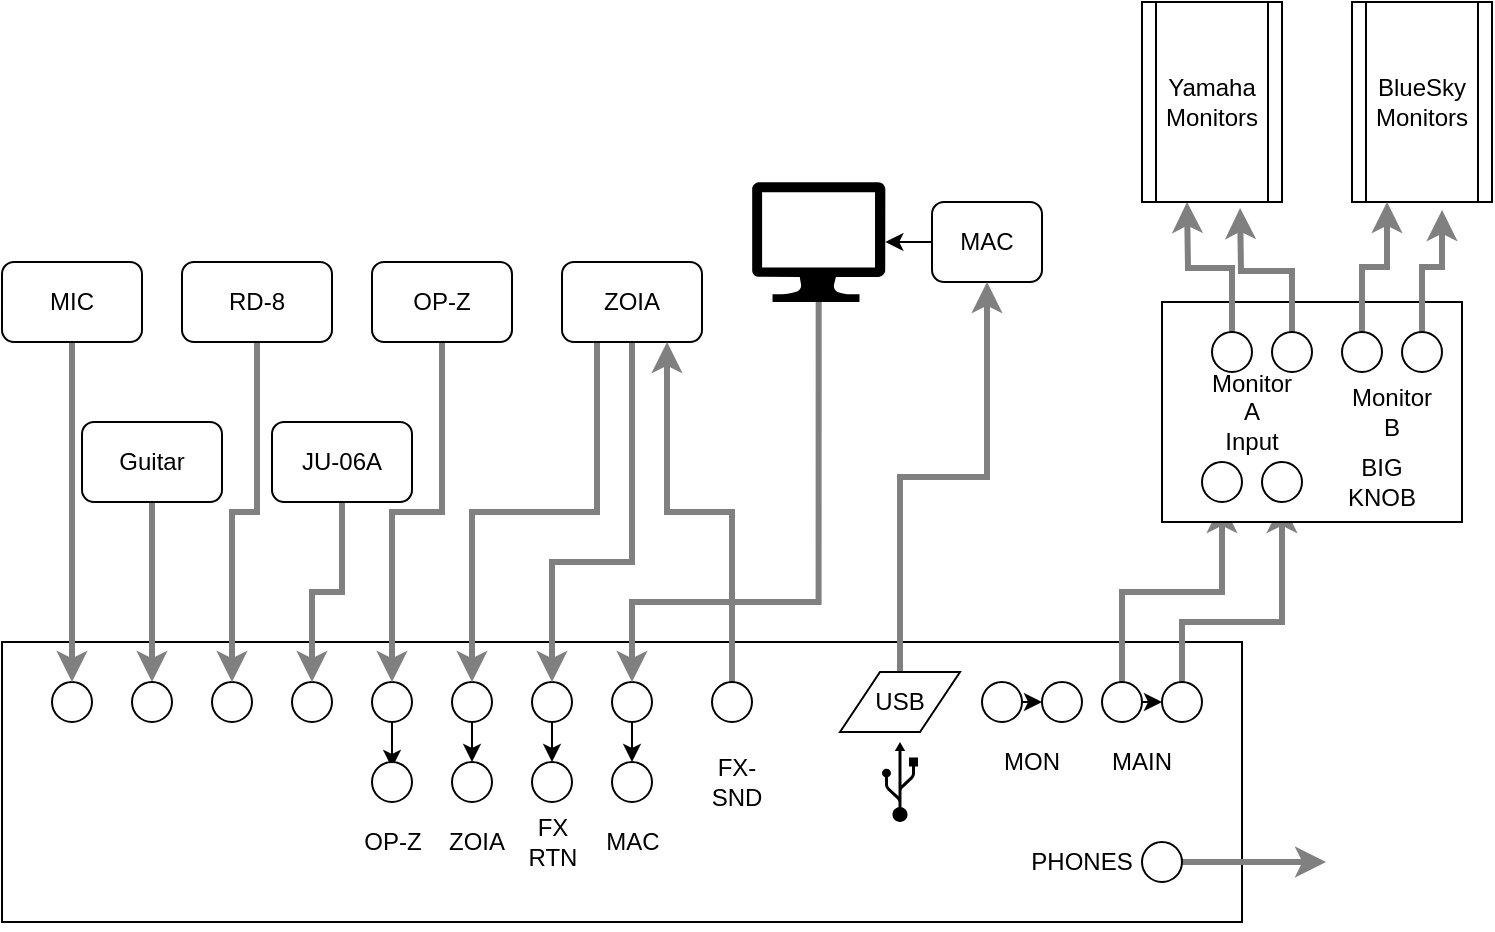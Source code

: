 <mxfile version="14.4.2" type="github">
  <diagram id="0rPY9b9the-vHaNKAwIG" name="Page-1">
    <mxGraphModel dx="1400" dy="959" grid="1" gridSize="10" guides="1" tooltips="1" connect="1" arrows="1" fold="1" page="1" pageScale="1" pageWidth="850" pageHeight="1100" math="0" shadow="0">
      <root>
        <mxCell id="0" />
        <mxCell id="1" parent="0" />
        <mxCell id="681xsgQmHqRQnjf-dhJd-1" value="v" style="whiteSpace=wrap;html=1;" vertex="1" parent="1">
          <mxGeometry x="70" y="390" width="620" height="140" as="geometry" />
        </mxCell>
        <mxCell id="681xsgQmHqRQnjf-dhJd-2" value="" style="ellipse;whiteSpace=wrap;html=1;aspect=fixed;" vertex="1" parent="1">
          <mxGeometry x="95" y="410" width="20" height="20" as="geometry" />
        </mxCell>
        <mxCell id="681xsgQmHqRQnjf-dhJd-46" style="edgeStyle=orthogonalEdgeStyle;rounded=0;orthogonalLoop=1;jettySize=auto;html=1;exitX=0.5;exitY=1;exitDx=0;exitDy=0;entryX=0.5;entryY=0;entryDx=0;entryDy=0;strokeWidth=3;strokeColor=#808080;" edge="1" parent="1" source="681xsgQmHqRQnjf-dhJd-47" target="681xsgQmHqRQnjf-dhJd-6">
          <mxGeometry relative="1" as="geometry">
            <mxPoint x="145" y="340" as="sourcePoint" />
          </mxGeometry>
        </mxCell>
        <mxCell id="681xsgQmHqRQnjf-dhJd-6" value="" style="ellipse;whiteSpace=wrap;html=1;aspect=fixed;" vertex="1" parent="1">
          <mxGeometry x="135" y="410" width="20" height="20" as="geometry" />
        </mxCell>
        <mxCell id="681xsgQmHqRQnjf-dhJd-7" value="" style="ellipse;whiteSpace=wrap;html=1;aspect=fixed;" vertex="1" parent="1">
          <mxGeometry x="175" y="410" width="20" height="20" as="geometry" />
        </mxCell>
        <mxCell id="681xsgQmHqRQnjf-dhJd-8" value="" style="ellipse;whiteSpace=wrap;html=1;aspect=fixed;" vertex="1" parent="1">
          <mxGeometry x="215" y="410" width="20" height="20" as="geometry" />
        </mxCell>
        <mxCell id="681xsgQmHqRQnjf-dhJd-38" style="edgeStyle=orthogonalEdgeStyle;rounded=0;orthogonalLoop=1;jettySize=auto;html=1;exitX=0.5;exitY=1;exitDx=0;exitDy=0;" edge="1" parent="1" source="681xsgQmHqRQnjf-dhJd-9">
          <mxGeometry relative="1" as="geometry">
            <mxPoint x="265" y="453" as="targetPoint" />
          </mxGeometry>
        </mxCell>
        <mxCell id="681xsgQmHqRQnjf-dhJd-9" value="" style="ellipse;whiteSpace=wrap;html=1;aspect=fixed;" vertex="1" parent="1">
          <mxGeometry x="255" y="410" width="20" height="20" as="geometry" />
        </mxCell>
        <mxCell id="681xsgQmHqRQnjf-dhJd-37" style="edgeStyle=orthogonalEdgeStyle;rounded=0;orthogonalLoop=1;jettySize=auto;html=1;exitX=0.5;exitY=1;exitDx=0;exitDy=0;entryX=0.5;entryY=0;entryDx=0;entryDy=0;" edge="1" parent="1" source="681xsgQmHqRQnjf-dhJd-10" target="681xsgQmHqRQnjf-dhJd-16">
          <mxGeometry relative="1" as="geometry" />
        </mxCell>
        <mxCell id="681xsgQmHqRQnjf-dhJd-10" value="" style="ellipse;whiteSpace=wrap;html=1;aspect=fixed;" vertex="1" parent="1">
          <mxGeometry x="295" y="410" width="20" height="20" as="geometry" />
        </mxCell>
        <mxCell id="681xsgQmHqRQnjf-dhJd-36" style="edgeStyle=orthogonalEdgeStyle;rounded=0;orthogonalLoop=1;jettySize=auto;html=1;exitX=0.5;exitY=1;exitDx=0;exitDy=0;entryX=0.5;entryY=0;entryDx=0;entryDy=0;" edge="1" parent="1" source="681xsgQmHqRQnjf-dhJd-13" target="681xsgQmHqRQnjf-dhJd-17">
          <mxGeometry relative="1" as="geometry" />
        </mxCell>
        <mxCell id="681xsgQmHqRQnjf-dhJd-13" value="" style="ellipse;whiteSpace=wrap;html=1;aspect=fixed;" vertex="1" parent="1">
          <mxGeometry x="335" y="410" width="20" height="20" as="geometry" />
        </mxCell>
        <mxCell id="681xsgQmHqRQnjf-dhJd-39" style="edgeStyle=orthogonalEdgeStyle;rounded=0;orthogonalLoop=1;jettySize=auto;html=1;exitX=0.5;exitY=1;exitDx=0;exitDy=0;entryX=0.5;entryY=0;entryDx=0;entryDy=0;" edge="1" parent="1" source="681xsgQmHqRQnjf-dhJd-14" target="681xsgQmHqRQnjf-dhJd-18">
          <mxGeometry relative="1" as="geometry" />
        </mxCell>
        <mxCell id="681xsgQmHqRQnjf-dhJd-14" value="" style="ellipse;whiteSpace=wrap;html=1;aspect=fixed;" vertex="1" parent="1">
          <mxGeometry x="375" y="410" width="20" height="20" as="geometry" />
        </mxCell>
        <mxCell id="681xsgQmHqRQnjf-dhJd-15" value="" style="ellipse;whiteSpace=wrap;html=1;aspect=fixed;" vertex="1" parent="1">
          <mxGeometry x="255" y="450" width="20" height="20" as="geometry" />
        </mxCell>
        <mxCell id="681xsgQmHqRQnjf-dhJd-16" value="" style="ellipse;whiteSpace=wrap;html=1;aspect=fixed;" vertex="1" parent="1">
          <mxGeometry x="295" y="450" width="20" height="20" as="geometry" />
        </mxCell>
        <mxCell id="681xsgQmHqRQnjf-dhJd-17" value="" style="ellipse;whiteSpace=wrap;html=1;aspect=fixed;" vertex="1" parent="1">
          <mxGeometry x="335" y="450" width="20" height="20" as="geometry" />
        </mxCell>
        <mxCell id="681xsgQmHqRQnjf-dhJd-18" value="" style="ellipse;whiteSpace=wrap;html=1;aspect=fixed;" vertex="1" parent="1">
          <mxGeometry x="375" y="450" width="20" height="20" as="geometry" />
        </mxCell>
        <mxCell id="681xsgQmHqRQnjf-dhJd-40" style="edgeStyle=orthogonalEdgeStyle;rounded=0;orthogonalLoop=1;jettySize=auto;html=1;exitX=1;exitY=0.5;exitDx=0;exitDy=0;entryX=0;entryY=0.5;entryDx=0;entryDy=0;" edge="1" parent="1" source="681xsgQmHqRQnjf-dhJd-19" target="681xsgQmHqRQnjf-dhJd-20">
          <mxGeometry relative="1" as="geometry" />
        </mxCell>
        <mxCell id="681xsgQmHqRQnjf-dhJd-19" value="" style="ellipse;whiteSpace=wrap;html=1;aspect=fixed;" vertex="1" parent="1">
          <mxGeometry x="560" y="410" width="20" height="20" as="geometry" />
        </mxCell>
        <mxCell id="681xsgQmHqRQnjf-dhJd-20" value="" style="ellipse;whiteSpace=wrap;html=1;aspect=fixed;" vertex="1" parent="1">
          <mxGeometry x="590" y="410" width="20" height="20" as="geometry" />
        </mxCell>
        <mxCell id="681xsgQmHqRQnjf-dhJd-33" style="edgeStyle=orthogonalEdgeStyle;rounded=0;orthogonalLoop=1;jettySize=auto;html=1;exitX=0.5;exitY=1;exitDx=0;exitDy=0;entryX=0.5;entryY=0;entryDx=0;entryDy=0;strokeWidth=3;strokeColor=#808080;" edge="1" parent="1" source="681xsgQmHqRQnjf-dhJd-22" target="681xsgQmHqRQnjf-dhJd-2">
          <mxGeometry relative="1" as="geometry" />
        </mxCell>
        <mxCell id="681xsgQmHqRQnjf-dhJd-22" value="MIC" style="rounded=1;whiteSpace=wrap;html=1;" vertex="1" parent="1">
          <mxGeometry x="70" y="200" width="70" height="40" as="geometry" />
        </mxCell>
        <mxCell id="681xsgQmHqRQnjf-dhJd-34" style="edgeStyle=orthogonalEdgeStyle;rounded=0;orthogonalLoop=1;jettySize=auto;html=1;exitX=0.5;exitY=1;exitDx=0;exitDy=0;entryX=0.5;entryY=0;entryDx=0;entryDy=0;strokeWidth=3;strokeColor=#808080;" edge="1" parent="1" source="681xsgQmHqRQnjf-dhJd-23" target="681xsgQmHqRQnjf-dhJd-7">
          <mxGeometry relative="1" as="geometry" />
        </mxCell>
        <mxCell id="681xsgQmHqRQnjf-dhJd-23" value="RD-8" style="rounded=1;whiteSpace=wrap;html=1;" vertex="1" parent="1">
          <mxGeometry x="160" y="200" width="75" height="40" as="geometry" />
        </mxCell>
        <mxCell id="681xsgQmHqRQnjf-dhJd-35" style="edgeStyle=orthogonalEdgeStyle;rounded=0;orthogonalLoop=1;jettySize=auto;html=1;exitX=0.5;exitY=1;exitDx=0;exitDy=0;entryX=0.5;entryY=0;entryDx=0;entryDy=0;strokeWidth=3;strokeColor=#808080;" edge="1" parent="1" source="681xsgQmHqRQnjf-dhJd-24" target="681xsgQmHqRQnjf-dhJd-9">
          <mxGeometry relative="1" as="geometry">
            <mxPoint x="240" y="360" as="targetPoint" />
          </mxGeometry>
        </mxCell>
        <mxCell id="681xsgQmHqRQnjf-dhJd-24" value="OP-Z" style="rounded=1;whiteSpace=wrap;html=1;" vertex="1" parent="1">
          <mxGeometry x="255" y="200" width="70" height="40" as="geometry" />
        </mxCell>
        <mxCell id="681xsgQmHqRQnjf-dhJd-42" style="edgeStyle=orthogonalEdgeStyle;rounded=0;orthogonalLoop=1;jettySize=auto;html=1;exitX=0.5;exitY=1;exitDx=0;exitDy=0;entryX=0.5;entryY=0;entryDx=0;entryDy=0;strokeWidth=3;strokeColor=#808080;" edge="1" parent="1" source="681xsgQmHqRQnjf-dhJd-25" target="681xsgQmHqRQnjf-dhJd-13">
          <mxGeometry relative="1" as="geometry">
            <Array as="points">
              <mxPoint x="385" y="350" />
              <mxPoint x="345" y="350" />
            </Array>
          </mxGeometry>
        </mxCell>
        <mxCell id="681xsgQmHqRQnjf-dhJd-89" style="edgeStyle=orthogonalEdgeStyle;rounded=0;orthogonalLoop=1;jettySize=auto;html=1;exitX=0.25;exitY=1;exitDx=0;exitDy=0;entryX=0.5;entryY=0;entryDx=0;entryDy=0;strokeWidth=3;strokeColor=#808080;" edge="1" parent="1" source="681xsgQmHqRQnjf-dhJd-25" target="681xsgQmHqRQnjf-dhJd-10">
          <mxGeometry relative="1" as="geometry" />
        </mxCell>
        <mxCell id="681xsgQmHqRQnjf-dhJd-25" value="ZOIA" style="rounded=1;whiteSpace=wrap;html=1;" vertex="1" parent="1">
          <mxGeometry x="350" y="200" width="70" height="40" as="geometry" />
        </mxCell>
        <mxCell id="681xsgQmHqRQnjf-dhJd-43" style="edgeStyle=orthogonalEdgeStyle;rounded=0;orthogonalLoop=1;jettySize=auto;html=1;exitX=0.5;exitY=1;exitDx=0;exitDy=0;entryX=0.5;entryY=0;entryDx=0;entryDy=0;exitPerimeter=0;strokeWidth=3;strokeColor=#808080;" edge="1" parent="1" source="681xsgQmHqRQnjf-dhJd-82" target="681xsgQmHqRQnjf-dhJd-14">
          <mxGeometry relative="1" as="geometry">
            <Array as="points">
              <mxPoint x="478" y="370" />
              <mxPoint x="385" y="370" />
            </Array>
          </mxGeometry>
        </mxCell>
        <mxCell id="681xsgQmHqRQnjf-dhJd-91" style="edgeStyle=orthogonalEdgeStyle;rounded=0;orthogonalLoop=1;jettySize=auto;html=1;exitX=0;exitY=0.5;exitDx=0;exitDy=0;entryX=1;entryY=0.5;entryDx=0;entryDy=0;entryPerimeter=0;" edge="1" parent="1" source="681xsgQmHqRQnjf-dhJd-26" target="681xsgQmHqRQnjf-dhJd-82">
          <mxGeometry relative="1" as="geometry" />
        </mxCell>
        <mxCell id="681xsgQmHqRQnjf-dhJd-26" value="MAC" style="rounded=1;whiteSpace=wrap;html=1;" vertex="1" parent="1">
          <mxGeometry x="535" y="170" width="55" height="40" as="geometry" />
        </mxCell>
        <mxCell id="681xsgQmHqRQnjf-dhJd-41" style="edgeStyle=orthogonalEdgeStyle;rounded=0;orthogonalLoop=1;jettySize=auto;html=1;exitX=1;exitY=0.5;exitDx=0;exitDy=0;entryX=0;entryY=0.5;entryDx=0;entryDy=0;" edge="1" parent="1" source="681xsgQmHqRQnjf-dhJd-27" target="681xsgQmHqRQnjf-dhJd-28">
          <mxGeometry relative="1" as="geometry" />
        </mxCell>
        <mxCell id="681xsgQmHqRQnjf-dhJd-63" style="edgeStyle=orthogonalEdgeStyle;rounded=0;orthogonalLoop=1;jettySize=auto;html=1;exitX=0.5;exitY=0;exitDx=0;exitDy=0;strokeWidth=3;strokeColor=#808080;" edge="1" parent="1" source="681xsgQmHqRQnjf-dhJd-27" target="681xsgQmHqRQnjf-dhJd-57">
          <mxGeometry relative="1" as="geometry" />
        </mxCell>
        <mxCell id="681xsgQmHqRQnjf-dhJd-27" value="" style="ellipse;whiteSpace=wrap;html=1;aspect=fixed;" vertex="1" parent="1">
          <mxGeometry x="620" y="410" width="20" height="20" as="geometry" />
        </mxCell>
        <mxCell id="681xsgQmHqRQnjf-dhJd-64" style="edgeStyle=orthogonalEdgeStyle;rounded=0;orthogonalLoop=1;jettySize=auto;html=1;exitX=0.5;exitY=0;exitDx=0;exitDy=0;entryX=0.5;entryY=1;entryDx=0;entryDy=0;strokeWidth=3;strokeColor=#808080;" edge="1" parent="1" source="681xsgQmHqRQnjf-dhJd-28" target="681xsgQmHqRQnjf-dhJd-58">
          <mxGeometry relative="1" as="geometry">
            <Array as="points">
              <mxPoint x="660" y="380" />
              <mxPoint x="710" y="380" />
            </Array>
          </mxGeometry>
        </mxCell>
        <mxCell id="681xsgQmHqRQnjf-dhJd-28" value="" style="ellipse;whiteSpace=wrap;html=1;aspect=fixed;" vertex="1" parent="1">
          <mxGeometry x="650" y="410" width="20" height="20" as="geometry" />
        </mxCell>
        <mxCell id="681xsgQmHqRQnjf-dhJd-30" value="BlueSky Monitors" style="shape=process;whiteSpace=wrap;html=1;backgroundOutline=1;" vertex="1" parent="1">
          <mxGeometry x="745" y="70" width="70" height="100" as="geometry" />
        </mxCell>
        <mxCell id="681xsgQmHqRQnjf-dhJd-31" value="MAIN" style="text;html=1;strokeColor=none;fillColor=none;align=center;verticalAlign=middle;whiteSpace=wrap;rounded=0;" vertex="1" parent="1">
          <mxGeometry x="620" y="440" width="40" height="20" as="geometry" />
        </mxCell>
        <mxCell id="681xsgQmHqRQnjf-dhJd-32" value="MON" style="text;html=1;strokeColor=none;fillColor=none;align=center;verticalAlign=middle;whiteSpace=wrap;rounded=0;" vertex="1" parent="1">
          <mxGeometry x="565" y="440" width="40" height="20" as="geometry" />
        </mxCell>
        <mxCell id="681xsgQmHqRQnjf-dhJd-47" value="Guitar" style="rounded=1;whiteSpace=wrap;html=1;" vertex="1" parent="1">
          <mxGeometry x="110" y="280" width="70" height="40" as="geometry" />
        </mxCell>
        <mxCell id="681xsgQmHqRQnjf-dhJd-88" style="edgeStyle=orthogonalEdgeStyle;rounded=0;orthogonalLoop=1;jettySize=auto;html=1;exitX=0.5;exitY=0;exitDx=0;exitDy=0;entryX=0.75;entryY=1;entryDx=0;entryDy=0;strokeWidth=3;strokeColor=#808080;" edge="1" parent="1" source="681xsgQmHqRQnjf-dhJd-48" target="681xsgQmHqRQnjf-dhJd-25">
          <mxGeometry relative="1" as="geometry" />
        </mxCell>
        <mxCell id="681xsgQmHqRQnjf-dhJd-48" value="" style="ellipse;whiteSpace=wrap;html=1;aspect=fixed;" vertex="1" parent="1">
          <mxGeometry x="425" y="410" width="20" height="20" as="geometry" />
        </mxCell>
        <mxCell id="681xsgQmHqRQnjf-dhJd-49" value="FX-SND" style="text;html=1;strokeColor=none;fillColor=none;align=center;verticalAlign=middle;whiteSpace=wrap;rounded=0;" vertex="1" parent="1">
          <mxGeometry x="420" y="450" width="35" height="20" as="geometry" />
        </mxCell>
        <mxCell id="681xsgQmHqRQnjf-dhJd-50" value="" style="whiteSpace=wrap;html=1;" vertex="1" parent="1">
          <mxGeometry x="650" y="220" width="150" height="110" as="geometry" />
        </mxCell>
        <mxCell id="681xsgQmHqRQnjf-dhJd-65" style="edgeStyle=orthogonalEdgeStyle;rounded=0;orthogonalLoop=1;jettySize=auto;html=1;exitX=0.5;exitY=0;exitDx=0;exitDy=0;entryX=0.25;entryY=1;entryDx=0;entryDy=0;strokeWidth=3;strokeColor=#808080;" edge="1" parent="1" source="681xsgQmHqRQnjf-dhJd-53">
          <mxGeometry relative="1" as="geometry">
            <mxPoint x="662.5" y="170" as="targetPoint" />
          </mxGeometry>
        </mxCell>
        <mxCell id="681xsgQmHqRQnjf-dhJd-53" value="" style="ellipse;whiteSpace=wrap;html=1;aspect=fixed;" vertex="1" parent="1">
          <mxGeometry x="675" y="235" width="20" height="20" as="geometry" />
        </mxCell>
        <mxCell id="681xsgQmHqRQnjf-dhJd-66" style="edgeStyle=orthogonalEdgeStyle;rounded=0;orthogonalLoop=1;jettySize=auto;html=1;exitX=0.5;exitY=0;exitDx=0;exitDy=0;entryX=0.629;entryY=1.03;entryDx=0;entryDy=0;entryPerimeter=0;strokeWidth=3;strokeColor=#808080;" edge="1" parent="1" source="681xsgQmHqRQnjf-dhJd-54">
          <mxGeometry relative="1" as="geometry">
            <mxPoint x="689.03" y="173" as="targetPoint" />
          </mxGeometry>
        </mxCell>
        <mxCell id="681xsgQmHqRQnjf-dhJd-54" value="" style="ellipse;whiteSpace=wrap;html=1;aspect=fixed;" vertex="1" parent="1">
          <mxGeometry x="705" y="235" width="20" height="20" as="geometry" />
        </mxCell>
        <mxCell id="681xsgQmHqRQnjf-dhJd-67" style="edgeStyle=orthogonalEdgeStyle;rounded=0;orthogonalLoop=1;jettySize=auto;html=1;exitX=0.5;exitY=0;exitDx=0;exitDy=0;entryX=0.25;entryY=1;entryDx=0;entryDy=0;strokeWidth=3;strokeColor=#808080;" edge="1" parent="1" source="681xsgQmHqRQnjf-dhJd-55" target="681xsgQmHqRQnjf-dhJd-30">
          <mxGeometry relative="1" as="geometry" />
        </mxCell>
        <mxCell id="681xsgQmHqRQnjf-dhJd-55" value="" style="ellipse;whiteSpace=wrap;html=1;aspect=fixed;" vertex="1" parent="1">
          <mxGeometry x="740" y="235" width="20" height="20" as="geometry" />
        </mxCell>
        <mxCell id="681xsgQmHqRQnjf-dhJd-68" style="edgeStyle=orthogonalEdgeStyle;rounded=0;orthogonalLoop=1;jettySize=auto;html=1;exitX=0.5;exitY=0;exitDx=0;exitDy=0;entryX=0.643;entryY=1.04;entryDx=0;entryDy=0;entryPerimeter=0;strokeWidth=3;strokeColor=#808080;" edge="1" parent="1" source="681xsgQmHqRQnjf-dhJd-56" target="681xsgQmHqRQnjf-dhJd-30">
          <mxGeometry relative="1" as="geometry" />
        </mxCell>
        <mxCell id="681xsgQmHqRQnjf-dhJd-56" value="" style="ellipse;whiteSpace=wrap;html=1;aspect=fixed;" vertex="1" parent="1">
          <mxGeometry x="770" y="235" width="20" height="20" as="geometry" />
        </mxCell>
        <mxCell id="681xsgQmHqRQnjf-dhJd-57" value="" style="ellipse;whiteSpace=wrap;html=1;aspect=fixed;" vertex="1" parent="1">
          <mxGeometry x="670" y="300" width="20" height="20" as="geometry" />
        </mxCell>
        <mxCell id="681xsgQmHqRQnjf-dhJd-58" value="" style="ellipse;whiteSpace=wrap;html=1;aspect=fixed;" vertex="1" parent="1">
          <mxGeometry x="700" y="300" width="20" height="20" as="geometry" />
        </mxCell>
        <mxCell id="681xsgQmHqRQnjf-dhJd-60" value="Monitor A&lt;br&gt;Input" style="text;html=1;strokeColor=none;fillColor=none;align=center;verticalAlign=middle;whiteSpace=wrap;rounded=0;" vertex="1" parent="1">
          <mxGeometry x="675" y="265" width="40" height="20" as="geometry" />
        </mxCell>
        <mxCell id="681xsgQmHqRQnjf-dhJd-61" value="Monitor B" style="text;html=1;strokeColor=none;fillColor=none;align=center;verticalAlign=middle;whiteSpace=wrap;rounded=0;" vertex="1" parent="1">
          <mxGeometry x="745" y="265" width="40" height="20" as="geometry" />
        </mxCell>
        <mxCell id="681xsgQmHqRQnjf-dhJd-70" value="BIG KNOB" style="text;html=1;strokeColor=none;fillColor=none;align=center;verticalAlign=middle;whiteSpace=wrap;rounded=0;" vertex="1" parent="1">
          <mxGeometry x="740" y="300" width="40" height="20" as="geometry" />
        </mxCell>
        <mxCell id="681xsgQmHqRQnjf-dhJd-71" value="" style="shape=image;html=1;verticalAlign=top;verticalLabelPosition=bottom;labelBackgroundColor=#ffffff;imageAspect=0;aspect=fixed;image=https://cdn2.iconfinder.com/data/icons/kitchen-appliances-computers-and-electronics/32/Appliances-10-128.png" vertex="1" parent="1">
          <mxGeometry x="732" y="466" width="68" height="68" as="geometry" />
        </mxCell>
        <mxCell id="681xsgQmHqRQnjf-dhJd-96" style="edgeStyle=orthogonalEdgeStyle;rounded=0;orthogonalLoop=1;jettySize=auto;html=1;exitX=1;exitY=0.5;exitDx=0;exitDy=0;entryX=0;entryY=0.5;entryDx=0;entryDy=0;strokeWidth=3;strokeColor=#808080;" edge="1" parent="1" source="681xsgQmHqRQnjf-dhJd-72" target="681xsgQmHqRQnjf-dhJd-71">
          <mxGeometry relative="1" as="geometry" />
        </mxCell>
        <mxCell id="681xsgQmHqRQnjf-dhJd-72" value="" style="ellipse;whiteSpace=wrap;html=1;aspect=fixed;" vertex="1" parent="1">
          <mxGeometry x="640" y="490" width="20" height="20" as="geometry" />
        </mxCell>
        <mxCell id="681xsgQmHqRQnjf-dhJd-74" value="PHONES" style="text;html=1;strokeColor=none;fillColor=none;align=center;verticalAlign=middle;whiteSpace=wrap;rounded=0;" vertex="1" parent="1">
          <mxGeometry x="590" y="490" width="40" height="20" as="geometry" />
        </mxCell>
        <mxCell id="681xsgQmHqRQnjf-dhJd-75" value="" style="shape=mxgraph.signs.tech.usb;html=1;pointerEvents=1;fillColor=#000000;strokeColor=none;verticalLabelPosition=bottom;verticalAlign=top;align=center;" vertex="1" parent="1">
          <mxGeometry x="510" y="440" width="18" height="40" as="geometry" />
        </mxCell>
        <mxCell id="681xsgQmHqRQnjf-dhJd-81" value="Yamaha&lt;br&gt;Monitors" style="shape=process;whiteSpace=wrap;html=1;backgroundOutline=1;" vertex="1" parent="1">
          <mxGeometry x="640" y="70" width="70" height="100" as="geometry" />
        </mxCell>
        <mxCell id="681xsgQmHqRQnjf-dhJd-82" value="" style="aspect=fixed;pointerEvents=1;shadow=0;dashed=0;html=1;strokeColor=none;labelPosition=center;verticalLabelPosition=bottom;verticalAlign=top;align=center;shape=mxgraph.azure.computer;fillColor=#000000;" vertex="1" parent="1">
          <mxGeometry x="445.0" y="160" width="66.67" height="60" as="geometry" />
        </mxCell>
        <mxCell id="681xsgQmHqRQnjf-dhJd-92" style="edgeStyle=orthogonalEdgeStyle;rounded=0;orthogonalLoop=1;jettySize=auto;html=1;exitX=0.5;exitY=0;exitDx=0;exitDy=0;strokeWidth=3;strokeColor=#808080;" edge="1" parent="1" source="681xsgQmHqRQnjf-dhJd-76" target="681xsgQmHqRQnjf-dhJd-26">
          <mxGeometry relative="1" as="geometry" />
        </mxCell>
        <mxCell id="681xsgQmHqRQnjf-dhJd-76" value="USB" style="shape=parallelogram;perimeter=parallelogramPerimeter;whiteSpace=wrap;html=1;fixedSize=1;" vertex="1" parent="1">
          <mxGeometry x="489" y="405" width="60" height="30" as="geometry" />
        </mxCell>
        <mxCell id="681xsgQmHqRQnjf-dhJd-90" value="ZOIA" style="text;html=1;strokeColor=none;fillColor=none;align=center;verticalAlign=middle;whiteSpace=wrap;rounded=0;" vertex="1" parent="1">
          <mxGeometry x="290" y="480" width="35" height="20" as="geometry" />
        </mxCell>
        <mxCell id="681xsgQmHqRQnjf-dhJd-93" value="MAC" style="text;html=1;strokeColor=none;fillColor=none;align=center;verticalAlign=middle;whiteSpace=wrap;rounded=0;" vertex="1" parent="1">
          <mxGeometry x="367.5" y="480" width="35" height="20" as="geometry" />
        </mxCell>
        <mxCell id="681xsgQmHqRQnjf-dhJd-94" value="FX RTN" style="text;html=1;strokeColor=none;fillColor=none;align=center;verticalAlign=middle;whiteSpace=wrap;rounded=0;" vertex="1" parent="1">
          <mxGeometry x="327.5" y="480" width="35" height="20" as="geometry" />
        </mxCell>
        <mxCell id="681xsgQmHqRQnjf-dhJd-95" value="OP-Z" style="text;html=1;strokeColor=none;fillColor=none;align=center;verticalAlign=middle;whiteSpace=wrap;rounded=0;" vertex="1" parent="1">
          <mxGeometry x="247.5" y="480" width="35" height="20" as="geometry" />
        </mxCell>
        <mxCell id="681xsgQmHqRQnjf-dhJd-98" style="edgeStyle=orthogonalEdgeStyle;rounded=0;orthogonalLoop=1;jettySize=auto;html=1;entryX=0.5;entryY=0;entryDx=0;entryDy=0;strokeWidth=3;strokeColor=#808080;" edge="1" parent="1" source="681xsgQmHqRQnjf-dhJd-97" target="681xsgQmHqRQnjf-dhJd-8">
          <mxGeometry relative="1" as="geometry" />
        </mxCell>
        <mxCell id="681xsgQmHqRQnjf-dhJd-97" value="JU-06A" style="rounded=1;whiteSpace=wrap;html=1;" vertex="1" parent="1">
          <mxGeometry x="205" y="280" width="70" height="40" as="geometry" />
        </mxCell>
        <mxCell id="681xsgQmHqRQnjf-dhJd-99" value="" style="shape=image;html=1;verticalAlign=top;verticalLabelPosition=bottom;labelBackgroundColor=#ffffff;imageAspect=0;aspect=fixed;image=https://cdn4.iconfinder.com/data/icons/ionicons/512/icon-ios7-mic-128.png" vertex="1" parent="1">
          <mxGeometry x="91" y="440" width="28" height="28" as="geometry" />
        </mxCell>
        <mxCell id="681xsgQmHqRQnjf-dhJd-100" value="" style="shape=image;html=1;verticalAlign=top;verticalLabelPosition=bottom;labelBackgroundColor=#ffffff;imageAspect=0;aspect=fixed;image=https://cdn2.iconfinder.com/data/icons/thesquid-ink-40-free-flat-icon-pack/64/gibson-les_paul_guitar_bass-128.png" vertex="1" parent="1">
          <mxGeometry x="131" y="436" width="28" height="28" as="geometry" />
        </mxCell>
        <mxCell id="681xsgQmHqRQnjf-dhJd-101" value="" style="shape=image;html=1;verticalAlign=top;verticalLabelPosition=bottom;labelBackgroundColor=#ffffff;imageAspect=0;aspect=fixed;image=https://cdn4.iconfinder.com/data/icons/music-208/32/Music_drum_kit_drums_rock_set-128.png" vertex="1" parent="1">
          <mxGeometry x="171" y="436" width="28" height="28" as="geometry" />
        </mxCell>
        <mxCell id="681xsgQmHqRQnjf-dhJd-102" value="" style="shape=image;html=1;verticalAlign=top;verticalLabelPosition=bottom;labelBackgroundColor=#ffffff;imageAspect=0;aspect=fixed;image=https://cdn3.iconfinder.com/data/icons/piano-keyboard/900/1-128.png" vertex="1" parent="1">
          <mxGeometry x="211" y="442" width="28" height="28" as="geometry" />
        </mxCell>
      </root>
    </mxGraphModel>
  </diagram>
</mxfile>
